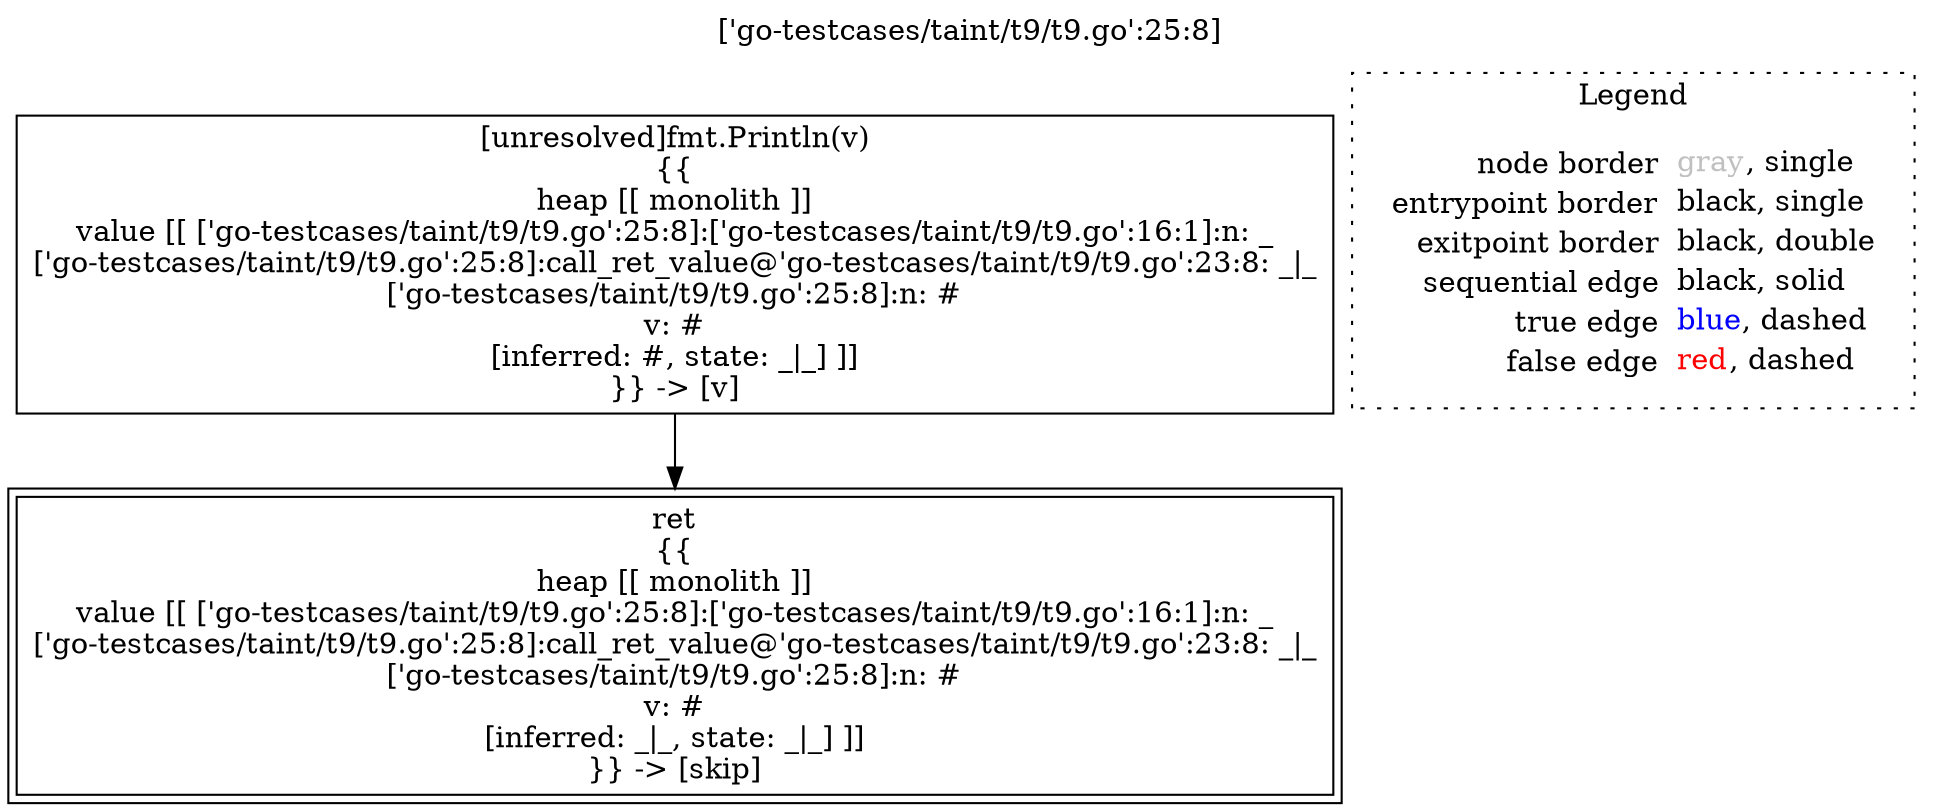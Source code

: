 digraph {
	labelloc="t";
	label="['go-testcases/taint/t9/t9.go':25:8]";
	"node0" [shape="rect",color="black",label=<[unresolved]fmt.Println(v)<BR/>{{<BR/>heap [[ monolith ]]<BR/>value [[ ['go-testcases/taint/t9/t9.go':25:8]:['go-testcases/taint/t9/t9.go':16:1]:n: _<BR/>['go-testcases/taint/t9/t9.go':25:8]:call_ret_value@'go-testcases/taint/t9/t9.go':23:8: _|_<BR/>['go-testcases/taint/t9/t9.go':25:8]:n: #<BR/>v: #<BR/>[inferred: #, state: _|_] ]]<BR/>}} -&gt; [v]>];
	"node1" [shape="rect",color="black",peripheries="2",label=<ret<BR/>{{<BR/>heap [[ monolith ]]<BR/>value [[ ['go-testcases/taint/t9/t9.go':25:8]:['go-testcases/taint/t9/t9.go':16:1]:n: _<BR/>['go-testcases/taint/t9/t9.go':25:8]:call_ret_value@'go-testcases/taint/t9/t9.go':23:8: _|_<BR/>['go-testcases/taint/t9/t9.go':25:8]:n: #<BR/>v: #<BR/>[inferred: _|_, state: _|_] ]]<BR/>}} -&gt; [skip]>];
	"node0" -> "node1" [color="black"];
subgraph cluster_legend {
	label="Legend";
	style=dotted;
	node [shape=plaintext];
	"legend" [label=<<table border="0" cellpadding="2" cellspacing="0" cellborder="0"><tr><td align="right">node border&nbsp;</td><td align="left"><font color="gray">gray</font>, single</td></tr><tr><td align="right">entrypoint border&nbsp;</td><td align="left"><font color="black">black</font>, single</td></tr><tr><td align="right">exitpoint border&nbsp;</td><td align="left"><font color="black">black</font>, double</td></tr><tr><td align="right">sequential edge&nbsp;</td><td align="left"><font color="black">black</font>, solid</td></tr><tr><td align="right">true edge&nbsp;</td><td align="left"><font color="blue">blue</font>, dashed</td></tr><tr><td align="right">false edge&nbsp;</td><td align="left"><font color="red">red</font>, dashed</td></tr></table>>];
}

}
